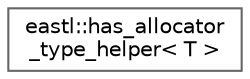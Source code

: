 digraph "类继承关系图"
{
 // LATEX_PDF_SIZE
  bgcolor="transparent";
  edge [fontname=Helvetica,fontsize=10,labelfontname=Helvetica,labelfontsize=10];
  node [fontname=Helvetica,fontsize=10,shape=box,height=0.2,width=0.4];
  rankdir="LR";
  Node0 [id="Node000000",label="eastl::has_allocator\l_type_helper\< T \>",height=0.2,width=0.4,color="grey40", fillcolor="white", style="filled",URL="$structeastl_1_1has__allocator__type__helper.html",tooltip=" "];
}
